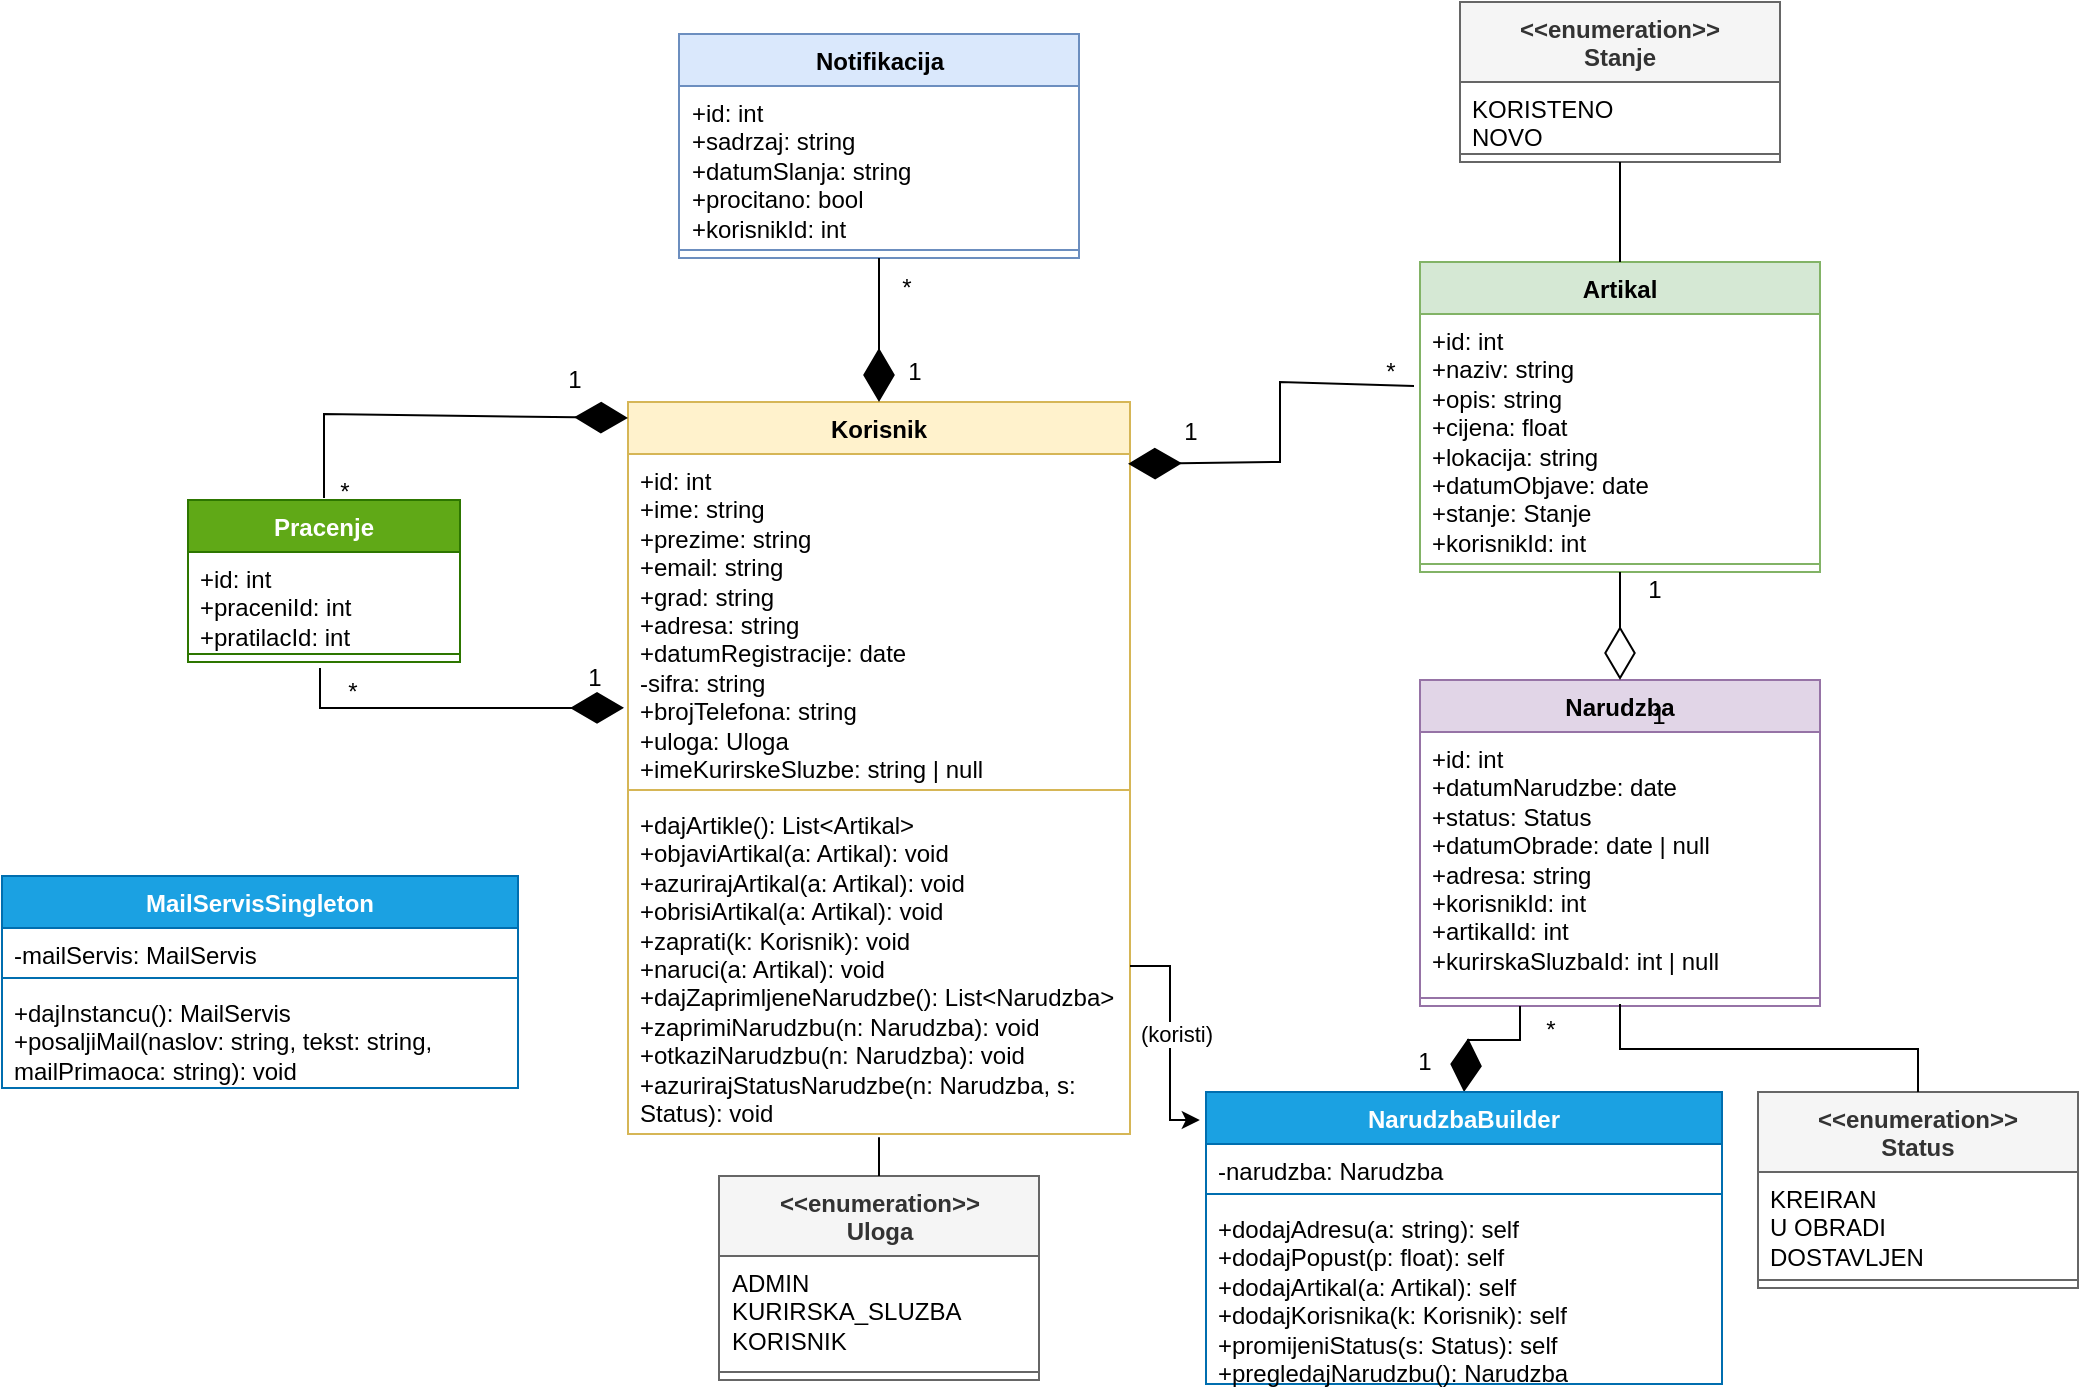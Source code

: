 <mxfile version="27.0.9">
  <diagram id="C5RBs43oDa-KdzZeNtuy" name="Page-1">
    <mxGraphModel dx="617" dy="623" grid="0" gridSize="10" guides="1" tooltips="1" connect="1" arrows="1" fold="1" page="1" pageScale="1" pageWidth="1169" pageHeight="827" math="0" shadow="0">
      <root>
        <mxCell id="WIyWlLk6GJQsqaUBKTNV-0" />
        <mxCell id="WIyWlLk6GJQsqaUBKTNV-1" parent="WIyWlLk6GJQsqaUBKTNV-0" />
        <mxCell id="6Sl3QuTrEp0qTI35l34T-0" value="Korisnik" style="swimlane;fontStyle=1;align=center;verticalAlign=top;childLayout=stackLayout;horizontal=1;startSize=26;horizontalStack=0;resizeParent=1;resizeParentMax=0;resizeLast=0;collapsible=1;marginBottom=0;whiteSpace=wrap;html=1;fillColor=#fff2cc;strokeColor=#d6b656;" parent="WIyWlLk6GJQsqaUBKTNV-1" vertex="1">
          <mxGeometry x="434" y="250" width="251" height="366" as="geometry" />
        </mxCell>
        <mxCell id="6Sl3QuTrEp0qTI35l34T-1" value="+id: int&lt;div&gt;+ime: string&lt;/div&gt;&lt;div&gt;+prezime: string&lt;/div&gt;&lt;div&gt;+email: string&lt;/div&gt;&lt;div&gt;+grad: string&lt;/div&gt;&lt;div&gt;+adresa: string&lt;/div&gt;&lt;div&gt;+datumRegistracije: date&lt;/div&gt;&lt;div&gt;-sifra: string&lt;/div&gt;&lt;div&gt;+brojTelefona: string&lt;/div&gt;&lt;div&gt;+uloga: Uloga&lt;/div&gt;&lt;div&gt;+imeKurirskeSluzbe: string | null&lt;/div&gt;" style="text;strokeColor=none;fillColor=none;align=left;verticalAlign=top;spacingLeft=4;spacingRight=4;overflow=hidden;rotatable=0;points=[[0,0.5],[1,0.5]];portConstraint=eastwest;whiteSpace=wrap;html=1;" parent="6Sl3QuTrEp0qTI35l34T-0" vertex="1">
          <mxGeometry y="26" width="251" height="164" as="geometry" />
        </mxCell>
        <mxCell id="6Sl3QuTrEp0qTI35l34T-2" value="" style="line;strokeWidth=1;fillColor=none;align=left;verticalAlign=middle;spacingTop=-1;spacingLeft=3;spacingRight=3;rotatable=0;labelPosition=right;points=[];portConstraint=eastwest;strokeColor=inherit;" parent="6Sl3QuTrEp0qTI35l34T-0" vertex="1">
          <mxGeometry y="190" width="251" height="8" as="geometry" />
        </mxCell>
        <mxCell id="6Sl3QuTrEp0qTI35l34T-3" value="+dajArtikle(): List&amp;lt;Artikal&amp;gt;&lt;div&gt;+objaviArtikal(a: Artikal): void&lt;/div&gt;&lt;div&gt;+azurirajArtikal(a: Artikal): void&lt;/div&gt;&lt;div&gt;+obrisiArtikal(a: Artikal): void&lt;br&gt;&lt;div&gt;+zaprati(k: Korisnik): void&lt;/div&gt;&lt;/div&gt;&lt;div&gt;+naruci(a: Artikal): void&lt;/div&gt;&lt;div&gt;&lt;div&gt;+dajZaprimljeneNarudzbe(): List&amp;lt;Narudzba&amp;gt;&lt;/div&gt;+zaprimiNarudzbu(n: Narudzba): void&lt;div&gt;+otkaziNarudzbu(n: Narudzba): void&lt;/div&gt;&lt;div&gt;+azurirajStatusNarudzbe(n: Narudzba, s: Status): void&lt;/div&gt;&lt;/div&gt;" style="text;strokeColor=none;fillColor=none;align=left;verticalAlign=top;spacingLeft=4;spacingRight=4;overflow=hidden;rotatable=0;points=[[0,0.5],[1,0.5]];portConstraint=eastwest;whiteSpace=wrap;html=1;" parent="6Sl3QuTrEp0qTI35l34T-0" vertex="1">
          <mxGeometry y="198" width="251" height="168" as="geometry" />
        </mxCell>
        <mxCell id="4ST3DuIqLx3w5l3ZiNcd-1" value="&lt;div&gt;&amp;lt;&amp;lt;enumeration&amp;gt;&amp;gt;&lt;/div&gt;Uloga" style="swimlane;fontStyle=1;align=center;verticalAlign=top;childLayout=stackLayout;horizontal=1;startSize=40;horizontalStack=0;resizeParent=1;resizeParentMax=0;resizeLast=0;collapsible=1;marginBottom=0;whiteSpace=wrap;html=1;fillColor=#f5f5f5;fontColor=#333333;strokeColor=#666666;" parent="WIyWlLk6GJQsqaUBKTNV-1" vertex="1">
          <mxGeometry x="479.5" y="637" width="160" height="102" as="geometry" />
        </mxCell>
        <mxCell id="4ST3DuIqLx3w5l3ZiNcd-2" value="ADMIN&lt;div&gt;KURIRSKA_SLUZBA&lt;br&gt;KORISNIK&lt;/div&gt;" style="text;strokeColor=none;fillColor=none;align=left;verticalAlign=top;spacingLeft=4;spacingRight=4;overflow=hidden;rotatable=0;points=[[0,0.5],[1,0.5]];portConstraint=eastwest;whiteSpace=wrap;html=1;" parent="4ST3DuIqLx3w5l3ZiNcd-1" vertex="1">
          <mxGeometry y="40" width="160" height="54" as="geometry" />
        </mxCell>
        <mxCell id="4ST3DuIqLx3w5l3ZiNcd-3" value="" style="line;strokeWidth=1;fillColor=none;align=left;verticalAlign=middle;spacingTop=-1;spacingLeft=3;spacingRight=3;rotatable=0;labelPosition=right;points=[];portConstraint=eastwest;strokeColor=inherit;" parent="4ST3DuIqLx3w5l3ZiNcd-1" vertex="1">
          <mxGeometry y="94" width="160" height="8" as="geometry" />
        </mxCell>
        <mxCell id="4ST3DuIqLx3w5l3ZiNcd-5" value="Artikal" style="swimlane;fontStyle=1;align=center;verticalAlign=top;childLayout=stackLayout;horizontal=1;startSize=26;horizontalStack=0;resizeParent=1;resizeParentMax=0;resizeLast=0;collapsible=1;marginBottom=0;whiteSpace=wrap;html=1;fillColor=#d5e8d4;strokeColor=#82b366;" parent="WIyWlLk6GJQsqaUBKTNV-1" vertex="1">
          <mxGeometry x="830" y="180" width="200" height="155" as="geometry" />
        </mxCell>
        <mxCell id="4ST3DuIqLx3w5l3ZiNcd-6" value="+id: int&lt;div&gt;+naziv: string&lt;/div&gt;&lt;div&gt;+opis: string&lt;/div&gt;&lt;div&gt;+cijena: float&lt;/div&gt;&lt;div&gt;+lokacija: string&lt;/div&gt;&lt;div&gt;+datumObjave: date&lt;/div&gt;&lt;div&gt;+stanje: Stanje&lt;/div&gt;&lt;div&gt;+korisnikId: int&lt;/div&gt;&lt;div&gt;&lt;br&gt;&lt;/div&gt;" style="text;strokeColor=none;fillColor=none;align=left;verticalAlign=top;spacingLeft=4;spacingRight=4;overflow=hidden;rotatable=0;points=[[0,0.5],[1,0.5]];portConstraint=eastwest;whiteSpace=wrap;html=1;" parent="4ST3DuIqLx3w5l3ZiNcd-5" vertex="1">
          <mxGeometry y="26" width="200" height="121" as="geometry" />
        </mxCell>
        <mxCell id="4ST3DuIqLx3w5l3ZiNcd-7" value="" style="line;strokeWidth=1;fillColor=none;align=left;verticalAlign=middle;spacingTop=-1;spacingLeft=3;spacingRight=3;rotatable=0;labelPosition=right;points=[];portConstraint=eastwest;strokeColor=inherit;" parent="4ST3DuIqLx3w5l3ZiNcd-5" vertex="1">
          <mxGeometry y="147" width="200" height="8" as="geometry" />
        </mxCell>
        <mxCell id="4ST3DuIqLx3w5l3ZiNcd-9" value="&lt;div&gt;&amp;lt;&amp;lt;enumeration&amp;gt;&amp;gt;&lt;/div&gt;Stanje" style="swimlane;fontStyle=1;align=center;verticalAlign=top;childLayout=stackLayout;horizontal=1;startSize=40;horizontalStack=0;resizeParent=1;resizeParentMax=0;resizeLast=0;collapsible=1;marginBottom=0;whiteSpace=wrap;html=1;fillColor=#f5f5f5;fontColor=#333333;strokeColor=#666666;" parent="WIyWlLk6GJQsqaUBKTNV-1" vertex="1">
          <mxGeometry x="850" y="50" width="160" height="80" as="geometry" />
        </mxCell>
        <mxCell id="4ST3DuIqLx3w5l3ZiNcd-10" value="KORISTENO&lt;div&gt;NOVO&lt;/div&gt;" style="text;strokeColor=none;fillColor=none;align=left;verticalAlign=top;spacingLeft=4;spacingRight=4;overflow=hidden;rotatable=0;points=[[0,0.5],[1,0.5]];portConstraint=eastwest;whiteSpace=wrap;html=1;" parent="4ST3DuIqLx3w5l3ZiNcd-9" vertex="1">
          <mxGeometry y="40" width="160" height="32" as="geometry" />
        </mxCell>
        <mxCell id="4ST3DuIqLx3w5l3ZiNcd-11" value="" style="line;strokeWidth=1;fillColor=none;align=left;verticalAlign=middle;spacingTop=-1;spacingLeft=3;spacingRight=3;rotatable=0;labelPosition=right;points=[];portConstraint=eastwest;strokeColor=inherit;" parent="4ST3DuIqLx3w5l3ZiNcd-9" vertex="1">
          <mxGeometry y="72" width="160" height="8" as="geometry" />
        </mxCell>
        <mxCell id="4ST3DuIqLx3w5l3ZiNcd-12" value="Narudzba" style="swimlane;fontStyle=1;align=center;verticalAlign=top;childLayout=stackLayout;horizontal=1;startSize=26;horizontalStack=0;resizeParent=1;resizeParentMax=0;resizeLast=0;collapsible=1;marginBottom=0;whiteSpace=wrap;html=1;fillColor=#e1d5e7;strokeColor=#9673a6;" parent="WIyWlLk6GJQsqaUBKTNV-1" vertex="1">
          <mxGeometry x="830" y="389" width="200" height="163" as="geometry" />
        </mxCell>
        <mxCell id="4ST3DuIqLx3w5l3ZiNcd-13" value="+id: int&lt;div&gt;+datumNarudzbe: date&lt;/div&gt;&lt;div&gt;+status: Status&lt;/div&gt;&lt;div&gt;+datumObrade: date | null&lt;/div&gt;&lt;div&gt;+adresa: string&lt;/div&gt;&lt;div&gt;+korisnikId: int&lt;/div&gt;&lt;div&gt;+artikalId: int&lt;/div&gt;&lt;div&gt;+kurirskaSluzbaId: int | null&lt;/div&gt;" style="text;strokeColor=none;fillColor=none;align=left;verticalAlign=top;spacingLeft=4;spacingRight=4;overflow=hidden;rotatable=0;points=[[0,0.5],[1,0.5]];portConstraint=eastwest;whiteSpace=wrap;html=1;" parent="4ST3DuIqLx3w5l3ZiNcd-12" vertex="1">
          <mxGeometry y="26" width="200" height="129" as="geometry" />
        </mxCell>
        <mxCell id="4ST3DuIqLx3w5l3ZiNcd-14" value="" style="line;strokeWidth=1;fillColor=none;align=left;verticalAlign=middle;spacingTop=-1;spacingLeft=3;spacingRight=3;rotatable=0;labelPosition=right;points=[];portConstraint=eastwest;strokeColor=inherit;" parent="4ST3DuIqLx3w5l3ZiNcd-12" vertex="1">
          <mxGeometry y="155" width="200" height="8" as="geometry" />
        </mxCell>
        <mxCell id="4ST3DuIqLx3w5l3ZiNcd-15" value="&lt;div&gt;&amp;lt;&amp;lt;enumeration&amp;gt;&amp;gt;&lt;/div&gt;Status" style="swimlane;fontStyle=1;align=center;verticalAlign=top;childLayout=stackLayout;horizontal=1;startSize=40;horizontalStack=0;resizeParent=1;resizeParentMax=0;resizeLast=0;collapsible=1;marginBottom=0;whiteSpace=wrap;html=1;fillColor=#f5f5f5;fontColor=#333333;strokeColor=#666666;" parent="WIyWlLk6GJQsqaUBKTNV-1" vertex="1">
          <mxGeometry x="999" y="595" width="160" height="98" as="geometry" />
        </mxCell>
        <mxCell id="4ST3DuIqLx3w5l3ZiNcd-16" value="KREIRAN&lt;br&gt;U OBRADI&lt;div&gt;DOSTAVLJEN&lt;/div&gt;" style="text;strokeColor=none;fillColor=none;align=left;verticalAlign=top;spacingLeft=4;spacingRight=4;overflow=hidden;rotatable=0;points=[[0,0.5],[1,0.5]];portConstraint=eastwest;whiteSpace=wrap;html=1;" parent="4ST3DuIqLx3w5l3ZiNcd-15" vertex="1">
          <mxGeometry y="40" width="160" height="50" as="geometry" />
        </mxCell>
        <mxCell id="4ST3DuIqLx3w5l3ZiNcd-17" value="" style="line;strokeWidth=1;fillColor=none;align=left;verticalAlign=middle;spacingTop=-1;spacingLeft=3;spacingRight=3;rotatable=0;labelPosition=right;points=[];portConstraint=eastwest;strokeColor=inherit;" parent="4ST3DuIqLx3w5l3ZiNcd-15" vertex="1">
          <mxGeometry y="90" width="160" height="8" as="geometry" />
        </mxCell>
        <mxCell id="4ST3DuIqLx3w5l3ZiNcd-21" value="Notifikacija" style="swimlane;fontStyle=1;align=center;verticalAlign=top;childLayout=stackLayout;horizontal=1;startSize=26;horizontalStack=0;resizeParent=1;resizeParentMax=0;resizeLast=0;collapsible=1;marginBottom=0;whiteSpace=wrap;html=1;fillColor=#dae8fc;strokeColor=#6c8ebf;" parent="WIyWlLk6GJQsqaUBKTNV-1" vertex="1">
          <mxGeometry x="459.5" y="66" width="200" height="112" as="geometry" />
        </mxCell>
        <mxCell id="4ST3DuIqLx3w5l3ZiNcd-22" value="&lt;div&gt;+id: int&lt;/div&gt;&lt;div&gt;+sadrzaj: string&lt;/div&gt;&lt;div&gt;+datumSlanja: string&lt;/div&gt;&lt;div&gt;+procitano: bool&lt;/div&gt;&lt;div&gt;+korisnikId: int&lt;/div&gt;" style="text;strokeColor=none;fillColor=none;align=left;verticalAlign=top;spacingLeft=4;spacingRight=4;overflow=hidden;rotatable=0;points=[[0,0.5],[1,0.5]];portConstraint=eastwest;whiteSpace=wrap;html=1;" parent="4ST3DuIqLx3w5l3ZiNcd-21" vertex="1">
          <mxGeometry y="26" width="200" height="78" as="geometry" />
        </mxCell>
        <mxCell id="4ST3DuIqLx3w5l3ZiNcd-23" value="" style="line;strokeWidth=1;fillColor=none;align=left;verticalAlign=middle;spacingTop=-1;spacingLeft=3;spacingRight=3;rotatable=0;labelPosition=right;points=[];portConstraint=eastwest;strokeColor=inherit;" parent="4ST3DuIqLx3w5l3ZiNcd-21" vertex="1">
          <mxGeometry y="104" width="200" height="8" as="geometry" />
        </mxCell>
        <mxCell id="4ST3DuIqLx3w5l3ZiNcd-43" value="" style="endArrow=diamondThin;endFill=1;endSize=24;html=1;rounded=0;entryX=0.5;entryY=0;entryDx=0;entryDy=0;exitX=0.5;exitY=1;exitDx=0;exitDy=0;" parent="WIyWlLk6GJQsqaUBKTNV-1" source="4ST3DuIqLx3w5l3ZiNcd-21" target="6Sl3QuTrEp0qTI35l34T-0" edge="1">
          <mxGeometry width="160" relative="1" as="geometry">
            <mxPoint x="350" y="220" as="sourcePoint" />
            <mxPoint x="510" y="220" as="targetPoint" />
          </mxGeometry>
        </mxCell>
        <mxCell id="4ST3DuIqLx3w5l3ZiNcd-44" value="1" style="text;html=1;align=center;verticalAlign=middle;resizable=0;points=[];autosize=1;strokeColor=none;fillColor=none;" parent="WIyWlLk6GJQsqaUBKTNV-1" vertex="1">
          <mxGeometry x="562" y="220" width="30" height="30" as="geometry" />
        </mxCell>
        <mxCell id="4ST3DuIqLx3w5l3ZiNcd-45" value="*" style="text;html=1;align=center;verticalAlign=middle;resizable=0;points=[];autosize=1;strokeColor=none;fillColor=none;" parent="WIyWlLk6GJQsqaUBKTNV-1" vertex="1">
          <mxGeometry x="558" y="178" width="30" height="30" as="geometry" />
        </mxCell>
        <mxCell id="4ST3DuIqLx3w5l3ZiNcd-46" value="" style="endArrow=none;html=1;edgeStyle=orthogonalEdgeStyle;rounded=0;entryX=0.5;entryY=0;entryDx=0;entryDy=0;exitX=0.5;exitY=1.01;exitDx=0;exitDy=0;exitPerimeter=0;" parent="WIyWlLk6GJQsqaUBKTNV-1" source="6Sl3QuTrEp0qTI35l34T-3" target="4ST3DuIqLx3w5l3ZiNcd-1" edge="1">
          <mxGeometry relative="1" as="geometry">
            <mxPoint x="585" y="570" as="sourcePoint" />
            <mxPoint x="810" y="610" as="targetPoint" />
          </mxGeometry>
        </mxCell>
        <mxCell id="4ST3DuIqLx3w5l3ZiNcd-49" value="" style="endArrow=none;html=1;edgeStyle=orthogonalEdgeStyle;rounded=0;entryX=0.5;entryY=0;entryDx=0;entryDy=0;exitX=0.5;exitY=0.875;exitDx=0;exitDy=0;exitPerimeter=0;" parent="WIyWlLk6GJQsqaUBKTNV-1" source="4ST3DuIqLx3w5l3ZiNcd-14" target="4ST3DuIqLx3w5l3ZiNcd-15" edge="1">
          <mxGeometry relative="1" as="geometry">
            <mxPoint x="930" y="560" as="sourcePoint" />
            <mxPoint x="595" y="610" as="targetPoint" />
            <Array as="points" />
          </mxGeometry>
        </mxCell>
        <mxCell id="4ST3DuIqLx3w5l3ZiNcd-51" value="" style="endArrow=diamondThin;endFill=1;endSize=24;html=1;rounded=0;entryX=0.996;entryY=0.03;entryDx=0;entryDy=0;entryPerimeter=0;exitX=0.9;exitY=0.733;exitDx=0;exitDy=0;exitPerimeter=0;" parent="WIyWlLk6GJQsqaUBKTNV-1" source="4ST3DuIqLx3w5l3ZiNcd-53" target="6Sl3QuTrEp0qTI35l34T-1" edge="1">
          <mxGeometry width="160" relative="1" as="geometry">
            <mxPoint x="800" y="280" as="sourcePoint" />
            <mxPoint x="920" y="350" as="targetPoint" />
            <Array as="points">
              <mxPoint x="760" y="240" />
              <mxPoint x="760" y="280" />
            </Array>
          </mxGeometry>
        </mxCell>
        <mxCell id="4ST3DuIqLx3w5l3ZiNcd-52" value="1" style="text;html=1;align=center;verticalAlign=middle;resizable=0;points=[];autosize=1;strokeColor=none;fillColor=none;" parent="WIyWlLk6GJQsqaUBKTNV-1" vertex="1">
          <mxGeometry x="700" y="250" width="30" height="30" as="geometry" />
        </mxCell>
        <mxCell id="4ST3DuIqLx3w5l3ZiNcd-53" value="*" style="text;html=1;align=center;verticalAlign=middle;resizable=0;points=[];autosize=1;strokeColor=none;fillColor=none;" parent="WIyWlLk6GJQsqaUBKTNV-1" vertex="1">
          <mxGeometry x="800" y="220" width="30" height="30" as="geometry" />
        </mxCell>
        <mxCell id="4ST3DuIqLx3w5l3ZiNcd-54" value="" style="endArrow=none;html=1;edgeStyle=orthogonalEdgeStyle;rounded=0;exitX=0.5;exitY=1;exitDx=0;exitDy=0;" parent="WIyWlLk6GJQsqaUBKTNV-1" source="4ST3DuIqLx3w5l3ZiNcd-9" edge="1">
          <mxGeometry relative="1" as="geometry">
            <mxPoint x="940" y="567" as="sourcePoint" />
            <mxPoint x="930" y="180" as="targetPoint" />
            <Array as="points" />
          </mxGeometry>
        </mxCell>
        <mxCell id="4ST3DuIqLx3w5l3ZiNcd-58" value="" style="endArrow=diamondThin;endFill=1;endSize=24;html=1;rounded=0;exitX=0.25;exitY=1;exitDx=0;exitDy=0;entryX=0.5;entryY=0;entryDx=0;entryDy=0;" parent="WIyWlLk6GJQsqaUBKTNV-1" source="4ST3DuIqLx3w5l3ZiNcd-12" edge="1" target="7hyOOr44ocIDW2Zv_h2A-0">
          <mxGeometry width="160" relative="1" as="geometry">
            <mxPoint x="868.99" y="569.99" as="sourcePoint" />
            <mxPoint x="727" y="537" as="targetPoint" />
            <Array as="points">
              <mxPoint x="880" y="569" />
              <mxPoint x="854" y="569" />
            </Array>
          </mxGeometry>
        </mxCell>
        <mxCell id="4ST3DuIqLx3w5l3ZiNcd-59" value="1" style="text;html=1;align=center;verticalAlign=middle;resizable=0;points=[];autosize=1;strokeColor=none;fillColor=none;" parent="WIyWlLk6GJQsqaUBKTNV-1" vertex="1">
          <mxGeometry x="817" y="565" width="30" height="30" as="geometry" />
        </mxCell>
        <mxCell id="4ST3DuIqLx3w5l3ZiNcd-60" value="*" style="text;html=1;align=center;verticalAlign=middle;resizable=0;points=[];autosize=1;strokeColor=none;fillColor=none;" parent="WIyWlLk6GJQsqaUBKTNV-1" vertex="1">
          <mxGeometry x="880" y="549" width="30" height="30" as="geometry" />
        </mxCell>
        <mxCell id="4ST3DuIqLx3w5l3ZiNcd-71" value="" style="endArrow=diamondThin;endFill=0;endSize=24;html=1;rounded=0;entryX=0.5;entryY=0;entryDx=0;entryDy=0;exitX=0.5;exitY=1;exitDx=0;exitDy=0;" parent="WIyWlLk6GJQsqaUBKTNV-1" source="4ST3DuIqLx3w5l3ZiNcd-5" target="4ST3DuIqLx3w5l3ZiNcd-12" edge="1">
          <mxGeometry width="160" relative="1" as="geometry">
            <mxPoint x="785" y="371" as="sourcePoint" />
            <mxPoint x="945" y="371" as="targetPoint" />
          </mxGeometry>
        </mxCell>
        <mxCell id="4ST3DuIqLx3w5l3ZiNcd-72" value="1" style="text;html=1;align=center;verticalAlign=middle;resizable=0;points=[];autosize=1;strokeColor=none;fillColor=none;" parent="WIyWlLk6GJQsqaUBKTNV-1" vertex="1">
          <mxGeometry x="936" y="394" width="25" height="26" as="geometry" />
        </mxCell>
        <mxCell id="4ST3DuIqLx3w5l3ZiNcd-73" value="1" style="text;html=1;align=center;verticalAlign=middle;resizable=0;points=[];autosize=1;strokeColor=none;fillColor=none;" parent="WIyWlLk6GJQsqaUBKTNV-1" vertex="1">
          <mxGeometry x="934" y="331" width="25" height="26" as="geometry" />
        </mxCell>
        <mxCell id="4ST3DuIqLx3w5l3ZiNcd-77" value="MailServisSingleton" style="swimlane;fontStyle=1;align=center;verticalAlign=top;childLayout=stackLayout;horizontal=1;startSize=26;horizontalStack=0;resizeParent=1;resizeParentMax=0;resizeLast=0;collapsible=1;marginBottom=0;whiteSpace=wrap;html=1;fillColor=#1ba1e2;strokeColor=#006EAF;fontColor=#ffffff;" parent="WIyWlLk6GJQsqaUBKTNV-1" vertex="1">
          <mxGeometry x="121" y="487" width="258" height="106" as="geometry">
            <mxRectangle x="116" y="602" width="90" height="26" as="alternateBounds" />
          </mxGeometry>
        </mxCell>
        <mxCell id="4ST3DuIqLx3w5l3ZiNcd-78" value="-mailServis: MailServis" style="text;strokeColor=none;fillColor=none;align=left;verticalAlign=top;spacingLeft=4;spacingRight=4;overflow=hidden;rotatable=0;points=[[0,0.5],[1,0.5]];portConstraint=eastwest;whiteSpace=wrap;html=1;" parent="4ST3DuIqLx3w5l3ZiNcd-77" vertex="1">
          <mxGeometry y="26" width="258" height="21" as="geometry" />
        </mxCell>
        <mxCell id="4ST3DuIqLx3w5l3ZiNcd-79" value="" style="line;strokeWidth=1;fillColor=none;align=left;verticalAlign=middle;spacingTop=-1;spacingLeft=3;spacingRight=3;rotatable=0;labelPosition=right;points=[];portConstraint=eastwest;strokeColor=inherit;" parent="4ST3DuIqLx3w5l3ZiNcd-77" vertex="1">
          <mxGeometry y="47" width="258" height="8" as="geometry" />
        </mxCell>
        <mxCell id="4ST3DuIqLx3w5l3ZiNcd-80" value="&lt;div&gt;+dajInstancu(): MailServis&lt;/div&gt;&lt;div&gt;+posaljiMail(naslov: string, tekst: string, mailPrimaoca: string): void&lt;/div&gt;" style="text;strokeColor=none;fillColor=none;align=left;verticalAlign=top;spacingLeft=4;spacingRight=4;overflow=hidden;rotatable=0;points=[[0,0.5],[1,0.5]];portConstraint=eastwest;whiteSpace=wrap;html=1;" parent="4ST3DuIqLx3w5l3ZiNcd-77" vertex="1">
          <mxGeometry y="55" width="258" height="51" as="geometry" />
        </mxCell>
        <mxCell id="vJtWhq8was5n6sglpwUW-1" value="Pracenje" style="swimlane;fontStyle=1;align=center;verticalAlign=top;childLayout=stackLayout;horizontal=1;startSize=26;horizontalStack=0;resizeParent=1;resizeParentMax=0;resizeLast=0;collapsible=1;marginBottom=0;whiteSpace=wrap;html=1;fillColor=#60a917;strokeColor=#2D7600;fontColor=#ffffff;" parent="WIyWlLk6GJQsqaUBKTNV-1" vertex="1">
          <mxGeometry x="214" y="299" width="136" height="81" as="geometry">
            <mxRectangle x="116" y="602" width="90" height="26" as="alternateBounds" />
          </mxGeometry>
        </mxCell>
        <mxCell id="vJtWhq8was5n6sglpwUW-2" value="&lt;div&gt;+id: int&lt;/div&gt;+praceniId: int&lt;div&gt;+pratilacId: int&lt;/div&gt;" style="text;strokeColor=none;fillColor=none;align=left;verticalAlign=top;spacingLeft=4;spacingRight=4;overflow=hidden;rotatable=0;points=[[0,0.5],[1,0.5]];portConstraint=eastwest;whiteSpace=wrap;html=1;" parent="vJtWhq8was5n6sglpwUW-1" vertex="1">
          <mxGeometry y="26" width="136" height="47" as="geometry" />
        </mxCell>
        <mxCell id="vJtWhq8was5n6sglpwUW-3" value="" style="line;strokeWidth=1;fillColor=none;align=left;verticalAlign=middle;spacingTop=-1;spacingLeft=3;spacingRight=3;rotatable=0;labelPosition=right;points=[];portConstraint=eastwest;strokeColor=inherit;" parent="vJtWhq8was5n6sglpwUW-1" vertex="1">
          <mxGeometry y="73" width="136" height="8" as="geometry" />
        </mxCell>
        <mxCell id="vJtWhq8was5n6sglpwUW-5" value="" style="endArrow=diamondThin;endFill=1;endSize=24;html=1;rounded=0;" parent="WIyWlLk6GJQsqaUBKTNV-1" edge="1">
          <mxGeometry width="160" relative="1" as="geometry">
            <mxPoint x="282" y="298" as="sourcePoint" />
            <mxPoint x="434" y="258" as="targetPoint" />
            <Array as="points">
              <mxPoint x="282" y="256" />
            </Array>
          </mxGeometry>
        </mxCell>
        <mxCell id="vJtWhq8was5n6sglpwUW-6" value="1" style="text;html=1;align=center;verticalAlign=middle;resizable=0;points=[];autosize=1;strokeColor=none;fillColor=none;" parent="WIyWlLk6GJQsqaUBKTNV-1" vertex="1">
          <mxGeometry x="392" y="224" width="30" height="30" as="geometry" />
        </mxCell>
        <mxCell id="vJtWhq8was5n6sglpwUW-7" value="*" style="text;html=1;align=center;verticalAlign=middle;resizable=0;points=[];autosize=1;strokeColor=none;fillColor=none;" parent="WIyWlLk6GJQsqaUBKTNV-1" vertex="1">
          <mxGeometry x="277" y="280" width="30" height="30" as="geometry" />
        </mxCell>
        <mxCell id="vJtWhq8was5n6sglpwUW-8" value="" style="endArrow=diamondThin;endFill=1;endSize=24;html=1;rounded=0;entryX=-0.008;entryY=0.774;entryDx=0;entryDy=0;entryPerimeter=0;" parent="WIyWlLk6GJQsqaUBKTNV-1" target="6Sl3QuTrEp0qTI35l34T-1" edge="1">
          <mxGeometry width="160" relative="1" as="geometry">
            <mxPoint x="280" y="383" as="sourcePoint" />
            <mxPoint x="435" y="399" as="targetPoint" />
            <Array as="points">
              <mxPoint x="280" y="403" />
            </Array>
          </mxGeometry>
        </mxCell>
        <mxCell id="vJtWhq8was5n6sglpwUW-9" value="1" style="text;html=1;align=center;verticalAlign=middle;resizable=0;points=[];autosize=1;strokeColor=none;fillColor=none;" parent="WIyWlLk6GJQsqaUBKTNV-1" vertex="1">
          <mxGeometry x="402" y="373" width="30" height="30" as="geometry" />
        </mxCell>
        <mxCell id="vJtWhq8was5n6sglpwUW-10" value="*" style="text;html=1;align=center;verticalAlign=middle;resizable=0;points=[];autosize=1;strokeColor=none;fillColor=none;" parent="WIyWlLk6GJQsqaUBKTNV-1" vertex="1">
          <mxGeometry x="281" y="380" width="30" height="30" as="geometry" />
        </mxCell>
        <mxCell id="7hyOOr44ocIDW2Zv_h2A-0" value="NarudzbaBuilder" style="swimlane;fontStyle=1;align=center;verticalAlign=top;childLayout=stackLayout;horizontal=1;startSize=26;horizontalStack=0;resizeParent=1;resizeParentMax=0;resizeLast=0;collapsible=1;marginBottom=0;whiteSpace=wrap;html=1;fillColor=#1ba1e2;strokeColor=#006EAF;fontColor=#ffffff;" vertex="1" parent="WIyWlLk6GJQsqaUBKTNV-1">
          <mxGeometry x="723" y="595" width="258" height="146" as="geometry">
            <mxRectangle x="116" y="602" width="90" height="26" as="alternateBounds" />
          </mxGeometry>
        </mxCell>
        <mxCell id="7hyOOr44ocIDW2Zv_h2A-1" value="-narudzba: Narudzba" style="text;strokeColor=none;fillColor=none;align=left;verticalAlign=top;spacingLeft=4;spacingRight=4;overflow=hidden;rotatable=0;points=[[0,0.5],[1,0.5]];portConstraint=eastwest;whiteSpace=wrap;html=1;" vertex="1" parent="7hyOOr44ocIDW2Zv_h2A-0">
          <mxGeometry y="26" width="258" height="21" as="geometry" />
        </mxCell>
        <mxCell id="7hyOOr44ocIDW2Zv_h2A-2" value="" style="line;strokeWidth=1;fillColor=none;align=left;verticalAlign=middle;spacingTop=-1;spacingLeft=3;spacingRight=3;rotatable=0;labelPosition=right;points=[];portConstraint=eastwest;strokeColor=inherit;" vertex="1" parent="7hyOOr44ocIDW2Zv_h2A-0">
          <mxGeometry y="47" width="258" height="8" as="geometry" />
        </mxCell>
        <mxCell id="7hyOOr44ocIDW2Zv_h2A-3" value="+dodajAdresu(a: string): self&lt;div&gt;+dodajPopust(p: float): self&lt;/div&gt;&lt;div&gt;+dodajArtikal(a: Artikal): self&lt;/div&gt;&lt;div&gt;+dodajKorisnika(k: Korisnik): self&lt;/div&gt;&lt;div&gt;+promijeniStatus(s: Status): self&lt;/div&gt;&lt;div&gt;+pregledajNarudzbu(): Narudzba&lt;/div&gt;" style="text;strokeColor=none;fillColor=none;align=left;verticalAlign=top;spacingLeft=4;spacingRight=4;overflow=hidden;rotatable=0;points=[[0,0.5],[1,0.5]];portConstraint=eastwest;whiteSpace=wrap;html=1;" vertex="1" parent="7hyOOr44ocIDW2Zv_h2A-0">
          <mxGeometry y="55" width="258" height="91" as="geometry" />
        </mxCell>
        <mxCell id="7hyOOr44ocIDW2Zv_h2A-6" style="edgeStyle=orthogonalEdgeStyle;rounded=0;orthogonalLoop=1;jettySize=auto;html=1;entryX=-0.012;entryY=0.096;entryDx=0;entryDy=0;entryPerimeter=0;" edge="1" parent="WIyWlLk6GJQsqaUBKTNV-1" source="6Sl3QuTrEp0qTI35l34T-3" target="7hyOOr44ocIDW2Zv_h2A-0">
          <mxGeometry relative="1" as="geometry" />
        </mxCell>
        <mxCell id="7hyOOr44ocIDW2Zv_h2A-7" value="(koristi)" style="edgeLabel;html=1;align=center;verticalAlign=middle;resizable=0;points=[];" vertex="1" connectable="0" parent="7hyOOr44ocIDW2Zv_h2A-6">
          <mxGeometry x="-0.035" y="3" relative="1" as="geometry">
            <mxPoint as="offset" />
          </mxGeometry>
        </mxCell>
      </root>
    </mxGraphModel>
  </diagram>
</mxfile>
